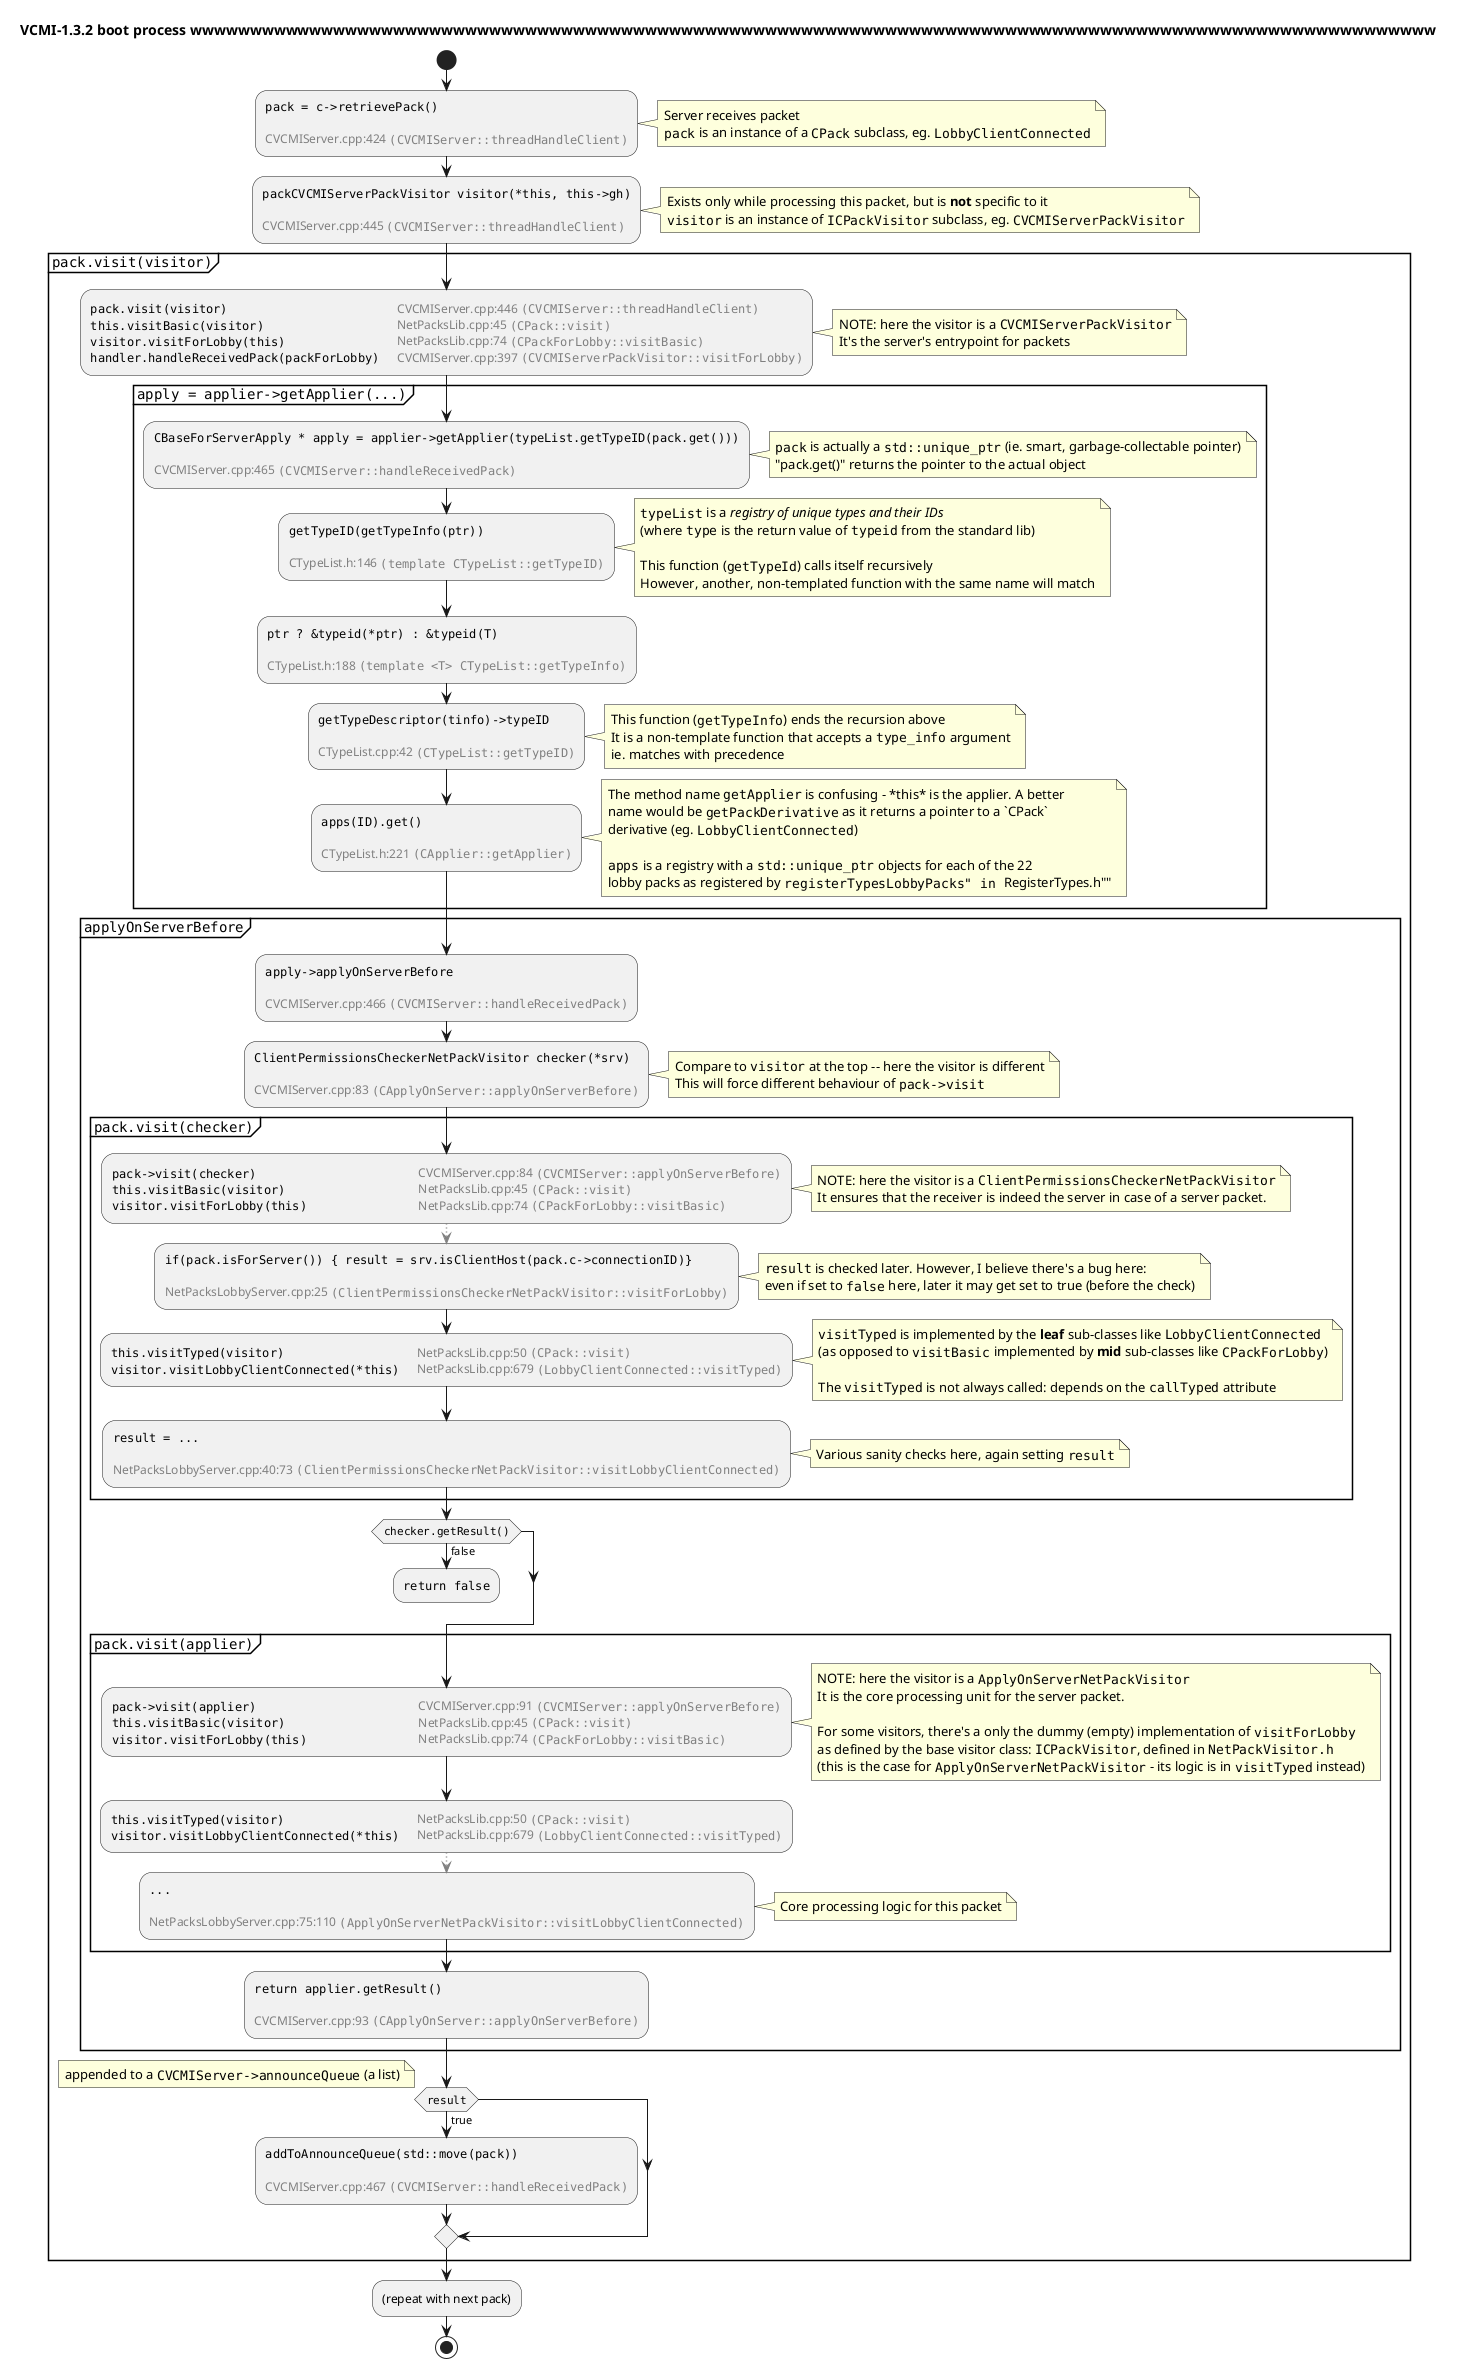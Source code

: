 @startuml "vcmi-1.32-routing"

skinparam defaultTextAlignment center

title "VCMI-1.3.2 packet routing"

' use "w"s to stretch image (VS code preview does not show full diagram)
title "VCMI-1.3.2 boot process wwwwwwwwwwwwwwwwwwwwwwwwwwwwwwwwwwwwwwwwwwwwwwwwwwwwwwwwwwwwwwwwwwwwwwwwwwwwwwwwwwwwwwwwwwwwwwwwwwwwwwww"

!procedure $node($code, $file, $line, $fun)
  :""$code""

  <font color="gray">$file:$line ""($fun)""</font>;
!endprocedure

!function $src($loc, $fun) return "<font color=gray>"+$loc+" "+"<font:monospaced>("+$fun+")</font>"
!function $ms($txt) return "<font:monospaced>"+$txt+"</font>"

skinparam DefaultTextAlignment left

start
$node("pack = c->retrievePack()", "CVCMIServer.cpp", 424, "CVCMIServer::threadHandleClient")
note right
Server receives packet
""pack"" is an instance of a ""CPack"" subclass, eg. ""LobbyClientConnected""
end note

$node("packCVCMIServerPackVisitor visitor(*this, this->gh)", "CVCMIServer.cpp", 445, "CVCMIServer::threadHandleClient")
note right
Exists only while processing this packet, but is **not** specific to it
""visitor"" is an instance of ""ICPackVisitor"" subclass, eg. ""CVCMIServerPackVisitor""
end note

partition $ms("pack.visit(visitor)") {
  :""pack.visit(visitor)                       "" $src("CVCMIServer.cpp:446", "CVCMIServer::threadHandleClient")
  ""this.visitBasic(visitor)                  "" $src("NetPacksLib.cpp:45", "CPack::visit")
  ""visitor.visitForLobby(this)               "" $src("NetPacksLib.cpp:74", "CPackForLobby::visitBasic")
  ""handler.handleReceivedPack(packForLobby)  "" $src("CVCMIServer.cpp:397", "CVCMIServerPackVisitor::visitForLobby");

  note right
  NOTE: here the visitor is a ""CVCMIServerPackVisitor""
  It's the server's entrypoint for packets
  end note

  partition $ms("apply = applier->getApplier(...)") {
    $node("CBaseForServerApply * apply = applier->getApplier(typeList.getTypeID(pack.get()))", "CVCMIServer.cpp", 465, "CVCMIServer::handleReceivedPack")
    note right
    ""pack"" is actually a ""std::unique_ptr"" (ie. smart, garbage-collectable pointer)
    "pack.get()" returns the pointer to the actual object
    end note

    $node("getTypeID(getTypeInfo(ptr))", "CTypeList.h", 146, "template CTypeList::getTypeID")
    note right
    ""typeList"" is a //registry of unique types and their IDs//
    (where ""type"" is the return value of ""typeid"" from the standard lib)

    This function (""getTypeId"") calls itself recursively
    However, another, non-templated function with the same name will match
    end note

    $node("ptr ? &typeid(*ptr) : &typeid(T)", "CTypeList.h", 188, "template <T> CTypeList::getTypeInfo")

    $node("getTypeDescriptor(tinfo)->typeID", "CTypeList.cpp", 42, "CTypeList::getTypeID")
    note right
    This function (""getTypeInfo"") ends the recursion above
    It is a non-template function that accepts a ""type_info"" argument
    ie. matches with precedence
    end note

    $node("apps(ID).get()", "CTypeList.h", 221, "CApplier::getApplier")
    note right
    The method name ""getApplier"" is confusing - *this* is the applier. A better
    name would be ""getPackDerivative"" as it returns a pointer to a `CPack`
    derivative (eg. ""LobbyClientConnected"")

    ""apps"" is a registry with a ""std::unique_ptr"" objects for each of the 22
    lobby packs as registered by ""registerTypesLobbyPacks" in ""RegisterTypes.h""
    end note
  }

  partition $ms("applyOnServerBefore") {
    $node("apply->applyOnServerBefore", "CVCMIServer.cpp", 466, "CVCMIServer::handleReceivedPack")

    $node("ClientPermissionsCheckerNetPackVisitor checker(*srv)", "CVCMIServer.cpp", 83, "CApplyOnServer::applyOnServerBefore")
    note right
    Compare to ""visitor"" at the top -- here the visitor is different
    This will force different behaviour of ""pack->visit""
    end note

    partition $ms("pack.visit(checker)") {
      :""pack->visit(checker)                      "" $src("CVCMIServer.cpp:84", "CVCMIServer::applyOnServerBefore")
      ""this.visitBasic(visitor)                  "" $src("NetPacksLib.cpp:45", "CPack::visit")
      ""visitor.visitForLobby(this)               "" $src("NetPacksLib.cpp:74", "CPackForLobby::visitBasic");

      note right
      NOTE: here the visitor is a ""ClientPermissionsCheckerNetPackVisitor""
      It ensures that the receiver is indeed the server in case of a server packet.
      end note

      -[#gray,dotted]->

      $node("if(pack.isForServer()) { result = srv.isClientHost(pack.c->connectionID)}", "NetPacksLobbyServer.cpp", 25, "ClientPermissionsCheckerNetPackVisitor::visitForLobby")

      note right
      ""result"" is checked later. However, I believe there's a bug here:
      even if set to ""false"" here, later it may get set to true (before the check)
      end note

      :""this.visitTyped(visitor)                  "" $src("NetPacksLib.cpp:50", "CPack::visit")
      ""visitor.visitLobbyClientConnected(*this)  "" $src("NetPacksLib.cpp:679", "LobbyClientConnected::visitTyped");

      note right
      ""visitTyped"" is implemented by the **leaf** sub-classes like ""LobbyClientConnected""
      (as opposed to ""visitBasic"" implemented by **mid** sub-classes like ""CPackForLobby"")

      The ""visitTyped"" is not always called: depends on the ""callTyped"" attribute
      end note

      $node("result = ...", "NetPacksLobbyServer.cpp", "40:73", "ClientPermissionsCheckerNetPackVisitor::visitLobbyClientConnected")
      note right
      Various sanity checks here, again setting ""result""
      end note
    }

    if (""checker.getResult()"") then (false)
      :""return false"";
      kill
    endif

    partition $ms("pack.visit(applier)") {
      :""pack->visit(applier)                      "" $src("CVCMIServer.cpp:91", "CVCMIServer::applyOnServerBefore")
      ""this.visitBasic(visitor)                  "" $src("NetPacksLib.cpp:45", "CPack::visit")
      ""visitor.visitForLobby(this)               "" $src("NetPacksLib.cpp:74", "CPackForLobby::visitBasic");

      note right
      NOTE: here the visitor is a ""ApplyOnServerNetPackVisitor""
      It is the core processing unit for the server packet.

      For some visitors, there's a only the dummy (empty) implementation of ""visitForLobby""
      as defined by the base visitor class: ""ICPackVisitor"", defined in ""NetPackVisitor.h""
      (this is the case for ""ApplyOnServerNetPackVisitor"" - its logic is in ""visitTyped"" instead)
      end note

      :""this.visitTyped(visitor)                  "" $src("NetPacksLib.cpp:50", "CPack::visit")
      ""visitor.visitLobbyClientConnected(*this)  "" $src("NetPacksLib.cpp:679", "LobbyClientConnected::visitTyped");

      -[#gray,dotted]->

      $node("...", "NetPacksLobbyServer.cpp", "75:110", "ApplyOnServerNetPackVisitor::visitLobbyClientConnected")
      note right
      Core processing logic for this packet
      end note
    }

    $node("return applier.getResult()", "CVCMIServer.cpp", 93, "CApplyOnServer::applyOnServerBefore")
  }

  if (""result"") then (true)
    $node("addToAnnounceQueue(std::move(pack))", "CVCMIServer.cpp", 467, "CVCMIServer::handleReceivedPack")
  endif
    note right
    appended to a ""CVCMIServer->announceQueue"" (a list)
    end note
}
:(repeat with next pack);
stop
@enduml
